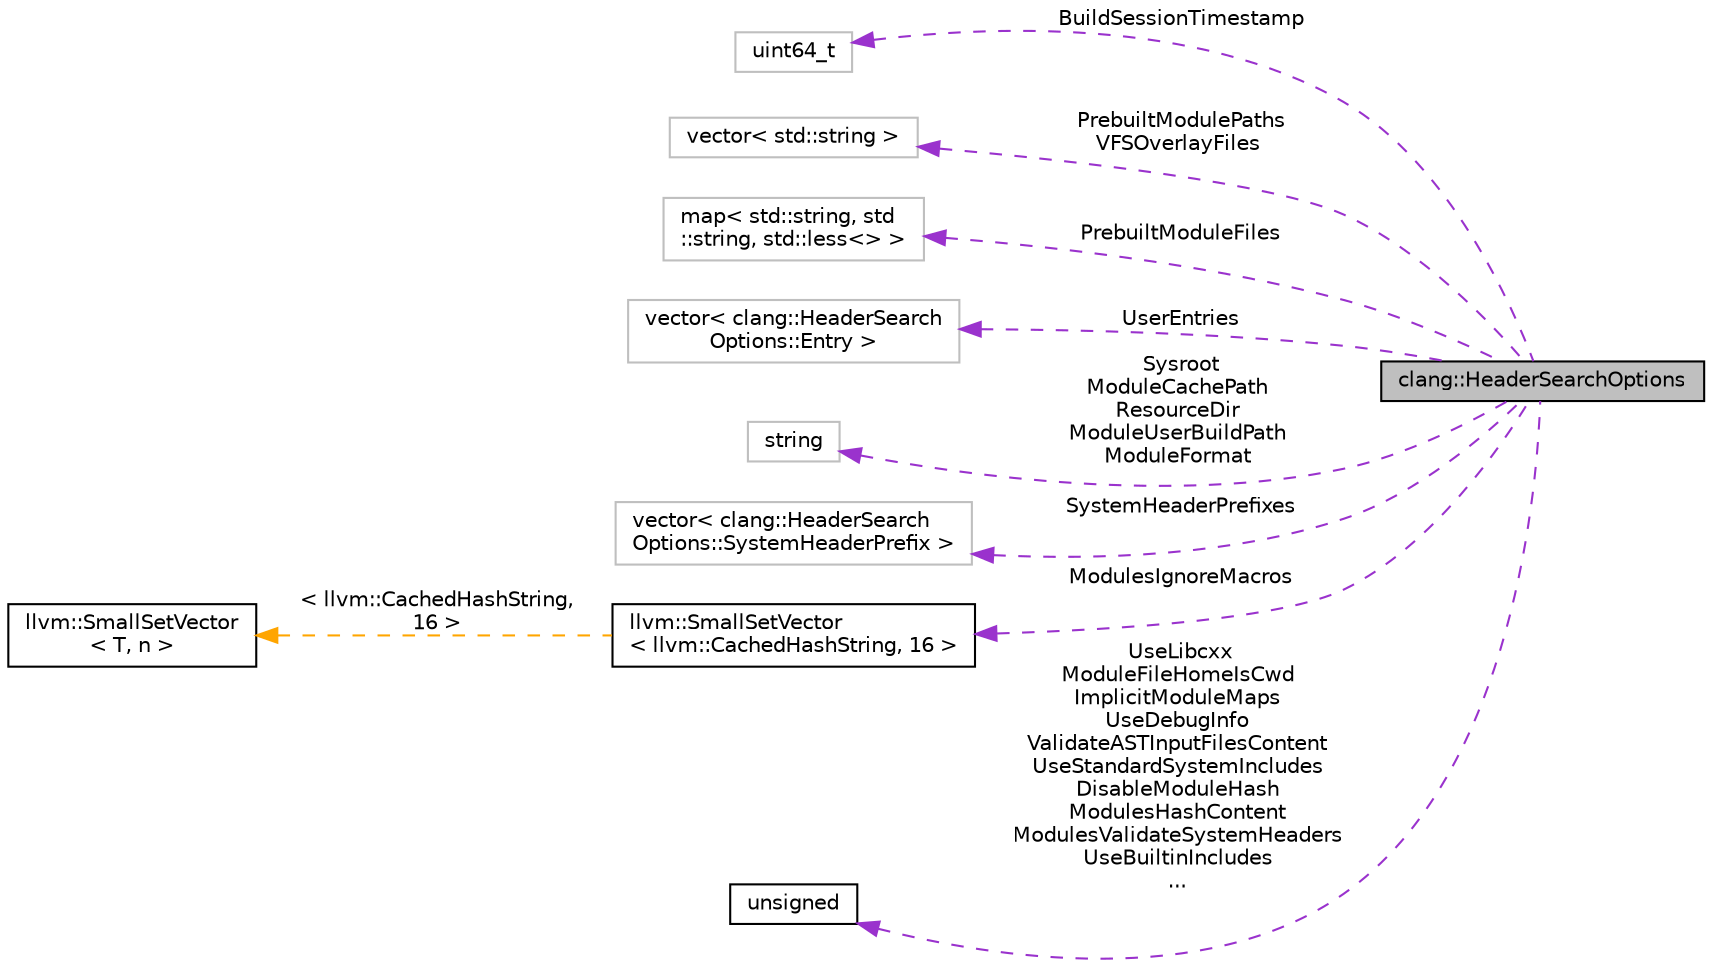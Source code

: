 digraph "clang::HeaderSearchOptions"
{
 // LATEX_PDF_SIZE
  bgcolor="transparent";
  edge [fontname="Helvetica",fontsize="10",labelfontname="Helvetica",labelfontsize="10"];
  node [fontname="Helvetica",fontsize="10",shape=record];
  rankdir="LR";
  Node1 [label="clang::HeaderSearchOptions",height=0.2,width=0.4,color="black", fillcolor="grey75", style="filled", fontcolor="black",tooltip="HeaderSearchOptions - Helper class for storing options related to the initialization of the HeaderSea..."];
  Node2 -> Node1 [dir="back",color="darkorchid3",fontsize="10",style="dashed",label=" BuildSessionTimestamp" ,fontname="Helvetica"];
  Node2 [label="uint64_t",height=0.2,width=0.4,color="grey75",tooltip=" "];
  Node3 -> Node1 [dir="back",color="darkorchid3",fontsize="10",style="dashed",label=" PrebuiltModulePaths\nVFSOverlayFiles" ,fontname="Helvetica"];
  Node3 [label="vector\< std::string \>",height=0.2,width=0.4,color="grey75",tooltip=" "];
  Node4 -> Node1 [dir="back",color="darkorchid3",fontsize="10",style="dashed",label=" PrebuiltModuleFiles" ,fontname="Helvetica"];
  Node4 [label="map\< std::string, std\l::string, std::less\<\> \>",height=0.2,width=0.4,color="grey75",tooltip=" "];
  Node5 -> Node1 [dir="back",color="darkorchid3",fontsize="10",style="dashed",label=" UserEntries" ,fontname="Helvetica"];
  Node5 [label="vector\< clang::HeaderSearch\lOptions::Entry \>",height=0.2,width=0.4,color="grey75",tooltip=" "];
  Node6 -> Node1 [dir="back",color="darkorchid3",fontsize="10",style="dashed",label=" Sysroot\nModuleCachePath\nResourceDir\nModuleUserBuildPath\nModuleFormat" ,fontname="Helvetica"];
  Node6 [label="string",height=0.2,width=0.4,color="grey75",tooltip=" "];
  Node7 -> Node1 [dir="back",color="darkorchid3",fontsize="10",style="dashed",label=" SystemHeaderPrefixes" ,fontname="Helvetica"];
  Node7 [label="vector\< clang::HeaderSearch\lOptions::SystemHeaderPrefix \>",height=0.2,width=0.4,color="grey75",tooltip=" "];
  Node8 -> Node1 [dir="back",color="darkorchid3",fontsize="10",style="dashed",label=" ModulesIgnoreMacros" ,fontname="Helvetica"];
  Node8 [label="llvm::SmallSetVector\l\< llvm::CachedHashString, 16 \>",height=0.2,width=0.4,color="black",URL="$classllvm_1_1SmallSetVector.html",tooltip=" "];
  Node9 -> Node8 [dir="back",color="orange",fontsize="10",style="dashed",label=" \< llvm::CachedHashString,\l 16 \>" ,fontname="Helvetica"];
  Node9 [label="llvm::SmallSetVector\l\< T, n \>",height=0.2,width=0.4,color="black",URL="$classllvm_1_1SmallSetVector.html",tooltip=" "];
  Node10 -> Node1 [dir="back",color="darkorchid3",fontsize="10",style="dashed",label=" UseLibcxx\nModuleFileHomeIsCwd\nImplicitModuleMaps\nUseDebugInfo\nValidateASTInputFilesContent\nUseStandardSystemIncludes\nDisableModuleHash\nModulesHashContent\nModulesValidateSystemHeaders\nUseBuiltinIncludes\n..." ,fontname="Helvetica"];
  Node10 [label="unsigned",height=0.2,width=0.4,color="black",URL="$classunsigned.html",tooltip=" "];
}
